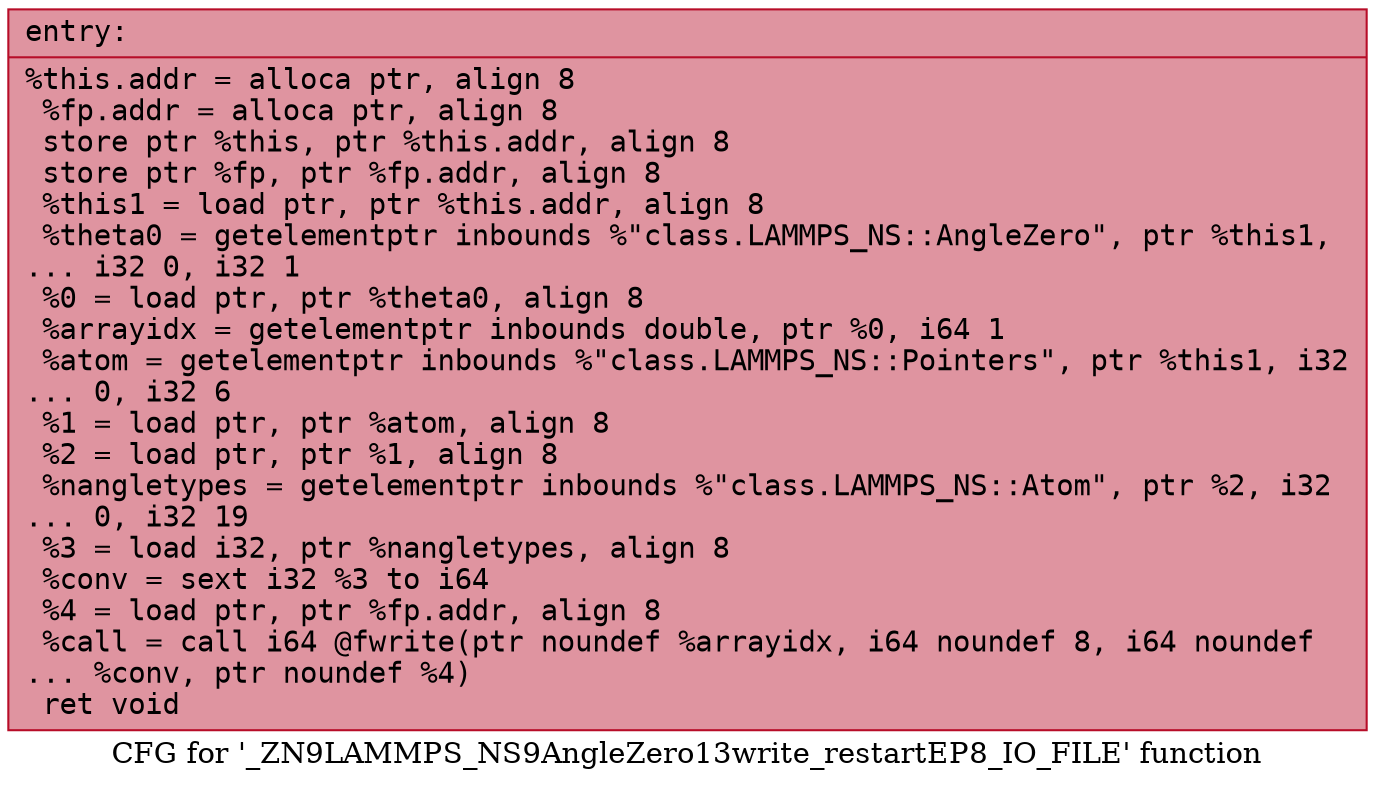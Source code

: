 digraph "CFG for '_ZN9LAMMPS_NS9AngleZero13write_restartEP8_IO_FILE' function" {
	label="CFG for '_ZN9LAMMPS_NS9AngleZero13write_restartEP8_IO_FILE' function";

	Node0x55d6952be960 [shape=record,color="#b70d28ff", style=filled, fillcolor="#b70d2870" fontname="Courier",label="{entry:\l|  %this.addr = alloca ptr, align 8\l  %fp.addr = alloca ptr, align 8\l  store ptr %this, ptr %this.addr, align 8\l  store ptr %fp, ptr %fp.addr, align 8\l  %this1 = load ptr, ptr %this.addr, align 8\l  %theta0 = getelementptr inbounds %\"class.LAMMPS_NS::AngleZero\", ptr %this1,\l... i32 0, i32 1\l  %0 = load ptr, ptr %theta0, align 8\l  %arrayidx = getelementptr inbounds double, ptr %0, i64 1\l  %atom = getelementptr inbounds %\"class.LAMMPS_NS::Pointers\", ptr %this1, i32\l... 0, i32 6\l  %1 = load ptr, ptr %atom, align 8\l  %2 = load ptr, ptr %1, align 8\l  %nangletypes = getelementptr inbounds %\"class.LAMMPS_NS::Atom\", ptr %2, i32\l... 0, i32 19\l  %3 = load i32, ptr %nangletypes, align 8\l  %conv = sext i32 %3 to i64\l  %4 = load ptr, ptr %fp.addr, align 8\l  %call = call i64 @fwrite(ptr noundef %arrayidx, i64 noundef 8, i64 noundef\l... %conv, ptr noundef %4)\l  ret void\l}"];
}
